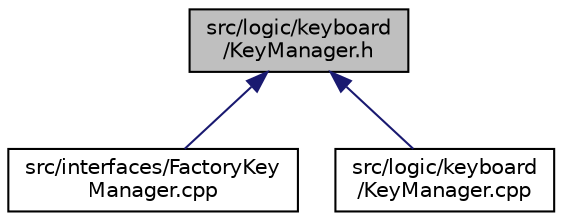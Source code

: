 digraph "src/logic/keyboard/KeyManager.h"
{
  edge [fontname="Helvetica",fontsize="10",labelfontname="Helvetica",labelfontsize="10"];
  node [fontname="Helvetica",fontsize="10",shape=record];
  Node1 [label="src/logic/keyboard\l/KeyManager.h",height=0.2,width=0.4,color="black", fillcolor="grey75", style="filled", fontcolor="black"];
  Node1 -> Node2 [dir="back",color="midnightblue",fontsize="10",style="solid"];
  Node2 [label="src/interfaces/FactoryKey\lManager.cpp",height=0.2,width=0.4,color="black", fillcolor="white", style="filled",URL="$_factory_key_manager_8cpp.html"];
  Node1 -> Node3 [dir="back",color="midnightblue",fontsize="10",style="solid"];
  Node3 [label="src/logic/keyboard\l/KeyManager.cpp",height=0.2,width=0.4,color="black", fillcolor="white", style="filled",URL="$_key_manager_8cpp.html"];
}
